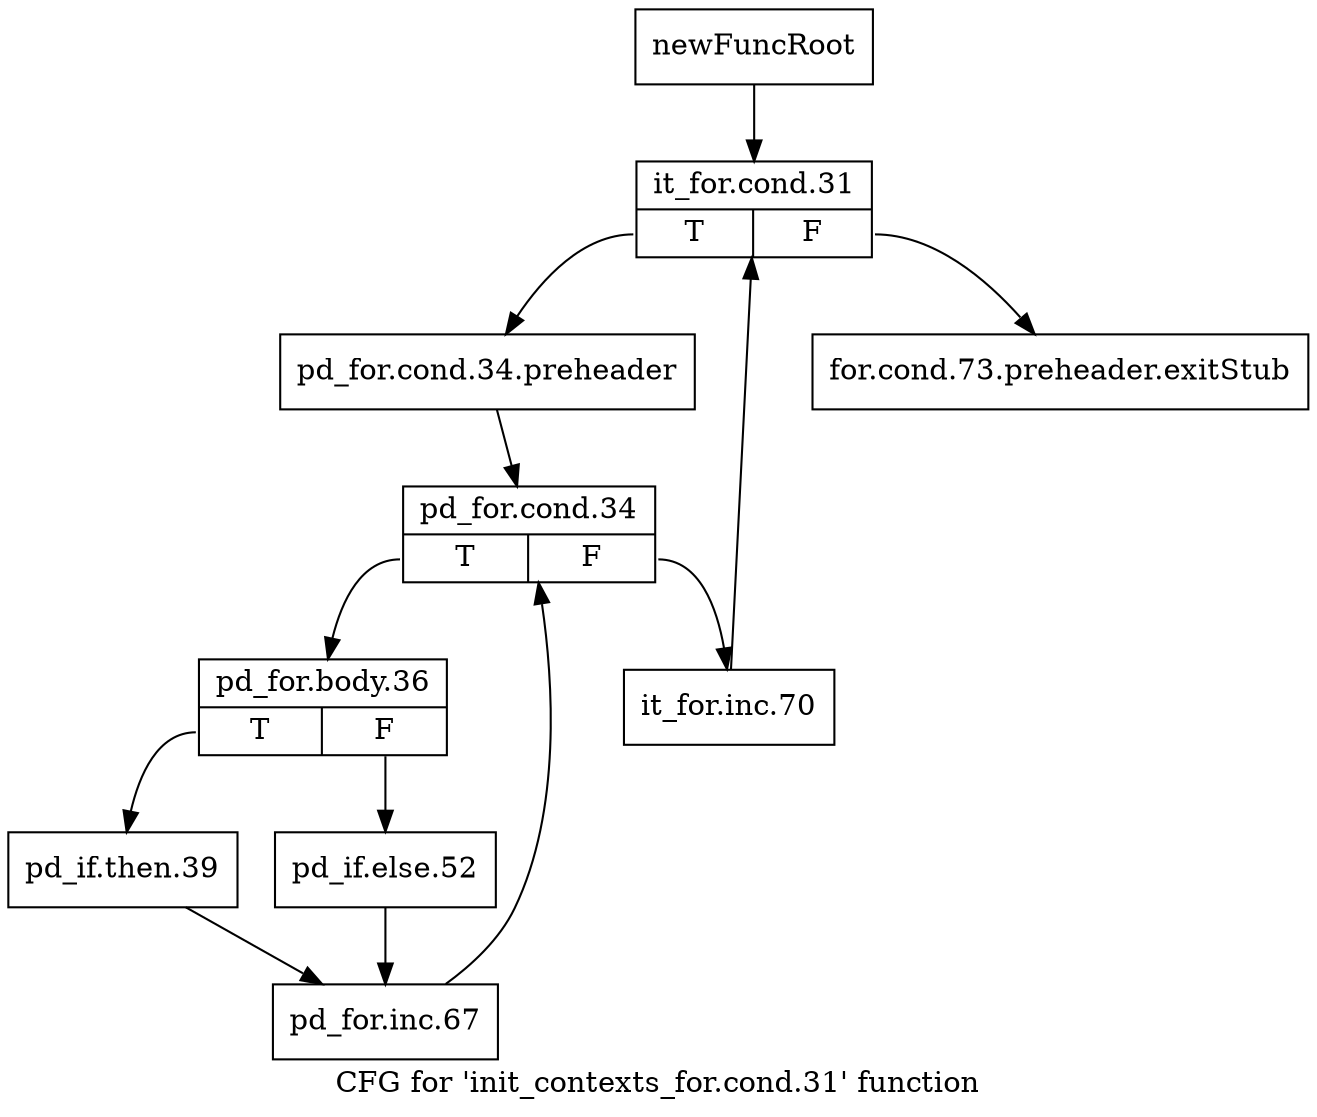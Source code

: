 digraph "CFG for 'init_contexts_for.cond.31' function" {
	label="CFG for 'init_contexts_for.cond.31' function";

	Node0x2391ec0 [shape=record,label="{newFuncRoot}"];
	Node0x2391ec0 -> Node0x2391f60;
	Node0x2391f10 [shape=record,label="{for.cond.73.preheader.exitStub}"];
	Node0x2391f60 [shape=record,label="{it_for.cond.31|{<s0>T|<s1>F}}"];
	Node0x2391f60:s0 -> Node0x2391fb0;
	Node0x2391f60:s1 -> Node0x2391f10;
	Node0x2391fb0 [shape=record,label="{pd_for.cond.34.preheader}"];
	Node0x2391fb0 -> Node0x2392000;
	Node0x2392000 [shape=record,label="{pd_for.cond.34|{<s0>T|<s1>F}}"];
	Node0x2392000:s0 -> Node0x23920a0;
	Node0x2392000:s1 -> Node0x2392050;
	Node0x2392050 [shape=record,label="{it_for.inc.70}"];
	Node0x2392050 -> Node0x2391f60;
	Node0x23920a0 [shape=record,label="{pd_for.body.36|{<s0>T|<s1>F}}"];
	Node0x23920a0:s0 -> Node0x2392140;
	Node0x23920a0:s1 -> Node0x23920f0;
	Node0x23920f0 [shape=record,label="{pd_if.else.52}"];
	Node0x23920f0 -> Node0x2392190;
	Node0x2392140 [shape=record,label="{pd_if.then.39}"];
	Node0x2392140 -> Node0x2392190;
	Node0x2392190 [shape=record,label="{pd_for.inc.67}"];
	Node0x2392190 -> Node0x2392000;
}
